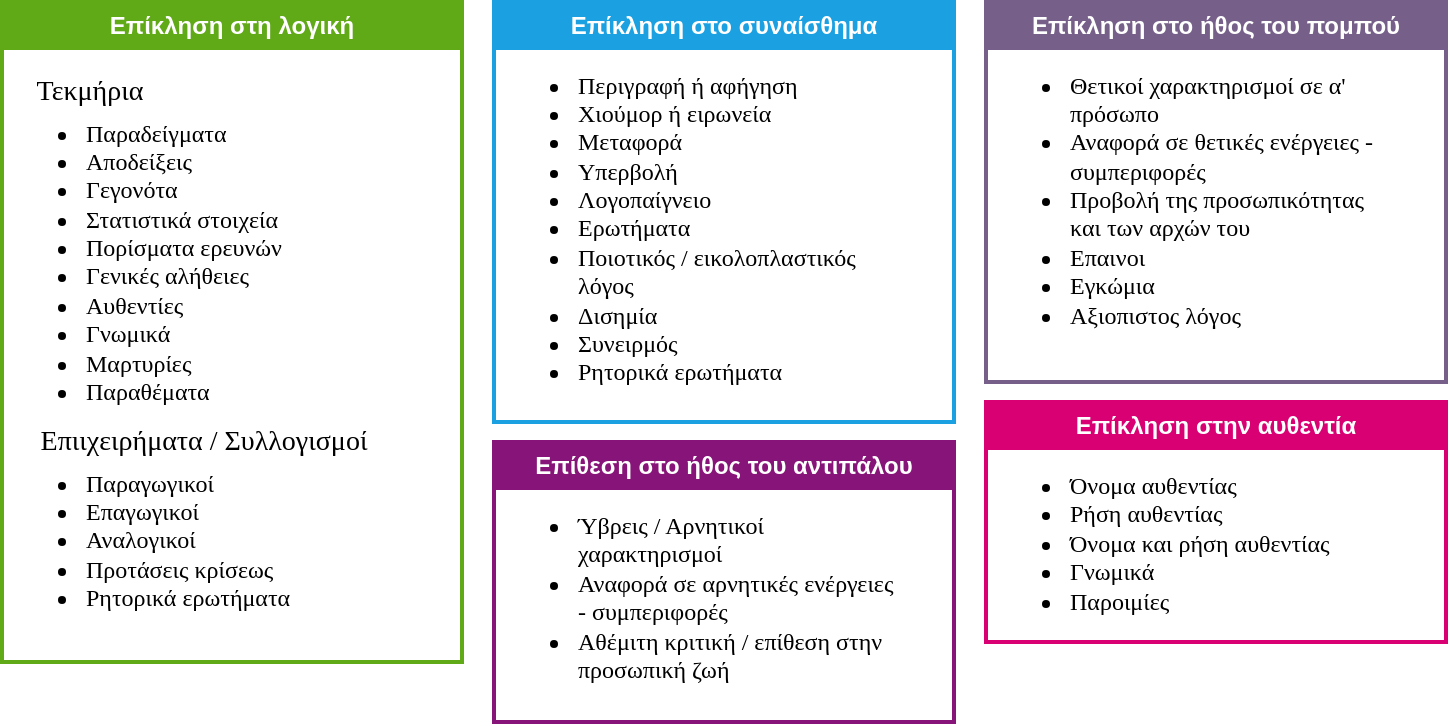 <mxfile version="24.7.8">
  <diagram name="Σελίδα-1" id="fF3Kp2_zvcSA5e5cF5G3">
    <mxGraphModel dx="1195" dy="699" grid="1" gridSize="10" guides="1" tooltips="1" connect="1" arrows="1" fold="1" page="1" pageScale="1" pageWidth="1169" pageHeight="827" background="none" math="0" shadow="0">
      <root>
        <mxCell id="0" />
        <mxCell id="1" parent="0" />
        <mxCell id="24luctL903By2tnGlti_-34" value="Επίκληση στη λογική" style="swimlane;whiteSpace=wrap;html=1;fillColor=#60a917;fontColor=#ffffff;strokeColor=#60A917;gradientColor=none;swimlaneFillColor=none;strokeWidth=2;rounded=0;shadow=0;glass=0;fontFamily=Helvetica;" parent="1" vertex="1">
          <mxGeometry x="34" y="110" width="230" height="330" as="geometry" />
        </mxCell>
        <mxCell id="24luctL903By2tnGlti_-35" value="&lt;ul&gt;&lt;li&gt;Παραδείγματα&lt;/li&gt;&lt;li&gt;Αποδείξεις&lt;/li&gt;&lt;li&gt;Γεγονότα&lt;/li&gt;&lt;li&gt;Στατιστικά στοιχεία&lt;/li&gt;&lt;li&gt;Πορίσματα ερευνών&lt;/li&gt;&lt;li&gt;Γενικές αλήθειες&lt;/li&gt;&lt;li&gt;Αυθεντίες&lt;/li&gt;&lt;li&gt;Γνωμικά&lt;/li&gt;&lt;li&gt;Μαρτυρίες&lt;/li&gt;&lt;li&gt;Παραθέματα&lt;/li&gt;&lt;/ul&gt;" style="text;strokeColor=none;fillColor=none;html=1;whiteSpace=wrap;verticalAlign=middle;overflow=hidden;strokeWidth=1;fontFamily=Times New Roman;" parent="24luctL903By2tnGlti_-34" vertex="1">
          <mxGeometry y="44" width="200" height="170" as="geometry" />
        </mxCell>
        <mxCell id="24luctL903By2tnGlti_-36" value="&lt;font style=&quot;font-size: 14px;&quot;&gt;Τεκμήρια&lt;/font&gt;" style="text;html=1;align=center;verticalAlign=middle;whiteSpace=wrap;rounded=0;fontFamily=Times New Roman;" parent="24luctL903By2tnGlti_-34" vertex="1">
          <mxGeometry x="14" y="30" width="60" height="30" as="geometry" />
        </mxCell>
        <mxCell id="24luctL903By2tnGlti_-37" value="&lt;font style=&quot;font-size: 14px;&quot;&gt;Επιιχειρήματα / Συλλογισμοί&lt;/font&gt;" style="text;html=1;align=center;verticalAlign=middle;whiteSpace=wrap;rounded=0;fontFamily=Times New Roman;" parent="24luctL903By2tnGlti_-34" vertex="1">
          <mxGeometry x="1" y="205" width="200" height="30" as="geometry" />
        </mxCell>
        <mxCell id="24luctL903By2tnGlti_-40" value="&lt;ul&gt;&lt;li&gt;Παραγωγικοί&lt;/li&gt;&lt;li&gt;Επαγωγικοί&lt;/li&gt;&lt;li&gt;Αναλογικοί&lt;/li&gt;&lt;li&gt;Προτάσεις κρίσεως&lt;/li&gt;&lt;li&gt;Ρητορικά ερωτήματα&lt;/li&gt;&lt;/ul&gt;" style="text;strokeColor=none;fillColor=none;html=1;whiteSpace=wrap;verticalAlign=middle;overflow=hidden;fontFamily=Times New Roman;" parent="24luctL903By2tnGlti_-34" vertex="1">
          <mxGeometry y="219" width="200" height="90" as="geometry" />
        </mxCell>
        <mxCell id="24luctL903By2tnGlti_-41" value="Επίκληση στο συναίσθημα" style="swimlane;whiteSpace=wrap;html=1;fillColor=#1ba1e2;fontColor=#ffffff;strokeColor=#1BA1E2;swimlaneFillColor=none;strokeWidth=2;fontFamily=Helvetica;" parent="1" vertex="1">
          <mxGeometry x="280" y="110" width="230" height="210" as="geometry" />
        </mxCell>
        <mxCell id="24luctL903By2tnGlti_-42" value="&lt;ul&gt;&lt;li&gt;Περιγραφή ή αφήγηση&lt;/li&gt;&lt;li&gt;Χιούμορ ή ειρωνεία&lt;/li&gt;&lt;li&gt;Μεταφορά&lt;/li&gt;&lt;li&gt;Υπερβολή&lt;/li&gt;&lt;li&gt;Λογοπαίγνειο&lt;/li&gt;&lt;li&gt;Ερωτήματα&lt;/li&gt;&lt;li&gt;Ποιοτικός / εικολοπλαστικός λόγος&lt;/li&gt;&lt;li&gt;Δισημία&lt;/li&gt;&lt;li&gt;Συνειρμός&lt;/li&gt;&lt;li&gt;Ρητορικά ερωτήματα&lt;/li&gt;&lt;/ul&gt;" style="text;strokeColor=none;fillColor=none;html=1;whiteSpace=wrap;verticalAlign=middle;overflow=hidden;fontFamily=Times New Roman;" parent="24luctL903By2tnGlti_-41" vertex="1">
          <mxGeometry y="20" width="200" height="180" as="geometry" />
        </mxCell>
        <mxCell id="c6JisKelvXLRCdD3xund-1" value="Επίκληση στην αυθεντία" style="swimlane;whiteSpace=wrap;html=1;fillColor=#D80073;fontColor=#ffffff;strokeColor=#D80073;swimlaneFillColor=none;gradientColor=none;strokeWidth=2;fontFamily=Helvetica;" vertex="1" parent="1">
          <mxGeometry x="526" y="310" width="230" height="120" as="geometry" />
        </mxCell>
        <mxCell id="c6JisKelvXLRCdD3xund-2" value="&lt;ul&gt;&lt;li&gt;Όνομα αυθεντίας&lt;/li&gt;&lt;li&gt;Ρήση αυθεντίας&lt;/li&gt;&lt;li&gt;Όνομα και ρήση αυθεντίας&lt;/li&gt;&lt;li&gt;Γνωμικά&lt;/li&gt;&lt;li&gt;Παροιμίες&lt;/li&gt;&lt;/ul&gt;" style="text;strokeColor=none;fillColor=none;html=1;whiteSpace=wrap;verticalAlign=middle;overflow=hidden;fontFamily=Times New Roman;" vertex="1" parent="c6JisKelvXLRCdD3xund-1">
          <mxGeometry y="20" width="190" height="95" as="geometry" />
        </mxCell>
        <mxCell id="c6JisKelvXLRCdD3xund-3" value="Επίκληση στο ήθος του πομπού" style="swimlane;whiteSpace=wrap;html=1;fillColor=#76608a;fontColor=#ffffff;strokeColor=#76608A;swimlaneFillColor=none;strokeWidth=2;fontFamily=Helvetica;" vertex="1" parent="1">
          <mxGeometry x="526" y="110" width="230" height="190" as="geometry" />
        </mxCell>
        <mxCell id="c6JisKelvXLRCdD3xund-4" value="&lt;ul&gt;&lt;li&gt;Θετικοί χαρακτηρισμοί σε α&#39; πρόσωπο&lt;/li&gt;&lt;li&gt;Αναφορά σε θετικές ενέργειες - συμπεριφορές&lt;/li&gt;&lt;li&gt;Προβολή της προσωπικότητας και των αρχών του&lt;/li&gt;&lt;li&gt;Επαινοι&lt;/li&gt;&lt;li&gt;Εγκώμια&lt;/li&gt;&lt;li&gt;Αξιοπιστος λόγος&lt;/li&gt;&lt;/ul&gt;" style="text;strokeColor=none;fillColor=none;html=1;whiteSpace=wrap;verticalAlign=middle;overflow=hidden;fontFamily=Times New Roman;textShadow=0;" vertex="1" parent="c6JisKelvXLRCdD3xund-3">
          <mxGeometry y="20" width="200" height="150" as="geometry" />
        </mxCell>
        <mxCell id="c6JisKelvXLRCdD3xund-5" value="Επίθεση στο ήθος του αντιπάλου" style="swimlane;whiteSpace=wrap;html=1;fillColor=#871478;fontColor=#ffffff;strokeColor=#871478;swimlaneFillColor=none;strokeWidth=2;rounded=0;fontFamily=Helvetica;" vertex="1" parent="1">
          <mxGeometry x="280" y="330" width="230" height="140" as="geometry" />
        </mxCell>
        <mxCell id="c6JisKelvXLRCdD3xund-6" value="&lt;ul&gt;&lt;li&gt;Ύβρεις / Αρνητικοί χαρακτηρισμοί&lt;/li&gt;&lt;li&gt;Αναφορά σε αρνητικές ενέργειες - συμπεριφορές&lt;/li&gt;&lt;li&gt;Αθέμιτη κριτική / επίθεση στην προσωπική ζωή&lt;/li&gt;&lt;/ul&gt;" style="text;strokeColor=none;fillColor=none;html=1;whiteSpace=wrap;verticalAlign=middle;overflow=hidden;fontFamily=Times New Roman;" vertex="1" parent="c6JisKelvXLRCdD3xund-5">
          <mxGeometry y="20" width="200" height="105" as="geometry" />
        </mxCell>
      </root>
    </mxGraphModel>
  </diagram>
</mxfile>
